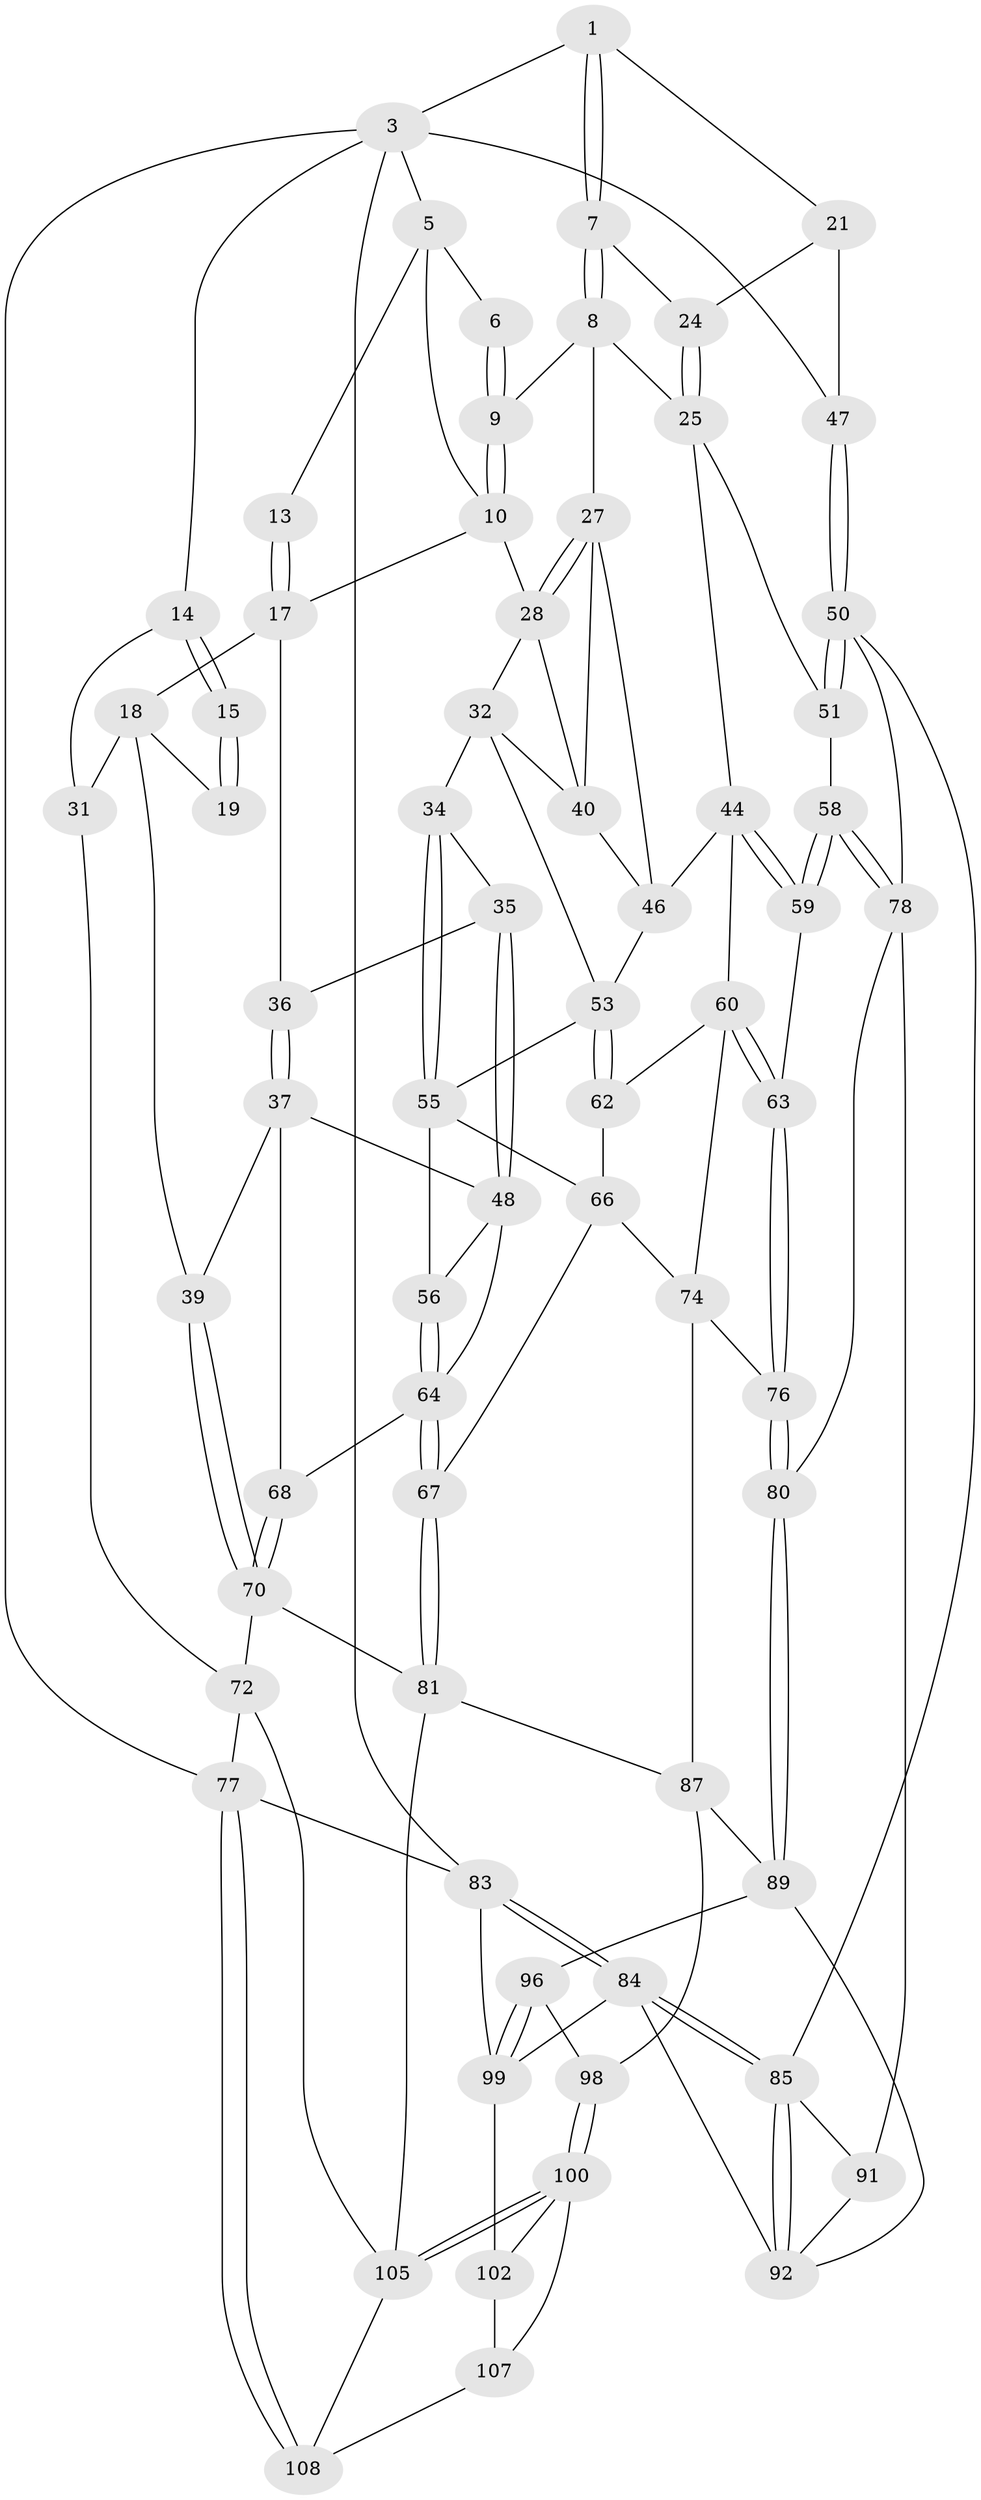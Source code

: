 // Generated by graph-tools (version 1.1) at 2025/24/03/03/25 07:24:34]
// undirected, 68 vertices, 153 edges
graph export_dot {
graph [start="1"]
  node [color=gray90,style=filled];
  1 [pos="+0.8273915381293525+0",super="+2"];
  3 [pos="+1+0",super="+4"];
  5 [pos="+0.3264691091277932+0",super="+12"];
  6 [pos="+0.5435423901805443+0"];
  7 [pos="+0.7617215966978551+0.1286231222122392",super="+22"];
  8 [pos="+0.7081616198487819+0.1490507792193277",super="+26"];
  9 [pos="+0.6519108201409892+0.11269918662720654"];
  10 [pos="+0.44814657875774605+0.18584457165782056",super="+11"];
  13 [pos="+0.22433341210445273+0.031007529184037323"];
  14 [pos="+0+0.1845011989692602"];
  15 [pos="+0+0.17939628435929764",super="+16"];
  17 [pos="+0.2130413390869952+0.24575470544422928",super="+20"];
  18 [pos="+0.18407903459901695+0.24099046022126408",super="+30"];
  19 [pos="+0.11133382861347729+0.1891571993509447"];
  21 [pos="+1+0",super="+23"];
  24 [pos="+0.9298845401494747+0.26507111472170436"];
  25 [pos="+0.8204714547838053+0.33296386139381656",super="+43"];
  27 [pos="+0.6797240184778837+0.25382417975857585",super="+42"];
  28 [pos="+0.4953971288070252+0.23044792882743498",super="+29"];
  31 [pos="+0+0.3528425936763404"];
  32 [pos="+0.40346396959017883+0.2836067122078914",super="+33"];
  34 [pos="+0.3590046000379606+0.31827645043402314"];
  35 [pos="+0.2771120378646864+0.29582479210633233"];
  36 [pos="+0.24004976032778147+0.27774533948286795"];
  37 [pos="+0.1141472625902502+0.436705020121313",super="+38"];
  39 [pos="+0.07243037768451378+0.43409333083183776"];
  40 [pos="+0.562674226913801+0.3057460810579937",super="+41"];
  44 [pos="+0.7480033599124728+0.41566210260874314",super="+45"];
  46 [pos="+0.6496004807065914+0.3928146313469871",super="+52"];
  47 [pos="+1+0.37356992137745954"];
  48 [pos="+0.2159341596140435+0.44637717146401473",super="+49"];
  50 [pos="+1+0.392946915076361",super="+82"];
  51 [pos="+0.8894918895166828+0.4581698597008272"];
  53 [pos="+0.5446650856983409+0.46711874730269287",super="+54"];
  55 [pos="+0.2854761814206096+0.44332323359782183",super="+57"];
  56 [pos="+0.25450087259383236+0.45379337369298584"];
  58 [pos="+0.824698297672873+0.5680813893042774"];
  59 [pos="+0.7866652220677648+0.5544865771200056"];
  60 [pos="+0.6857741180477509+0.5221139976012436",super="+61"];
  62 [pos="+0.5452553285301085+0.46854364356101713"];
  63 [pos="+0.7385502998629021+0.5639132437022204"];
  64 [pos="+0.2808168195589593+0.5853314486274988",super="+65"];
  66 [pos="+0.3685082510324506+0.6110579276076303",super="+69"];
  67 [pos="+0.3083640242123562+0.6106805023258681"];
  68 [pos="+0.14881842727558217+0.6138794019911608"];
  70 [pos="+0.07385315721947597+0.7619169416402772",super="+71"];
  72 [pos="+0+0.8497960326118847",super="+73"];
  74 [pos="+0.5845761653565802+0.6025214190370742",super="+75"];
  76 [pos="+0.6555535647210229+0.6509486451755618"];
  77 [pos="+0+1"];
  78 [pos="+0.863078868240593+0.6266345743776998",super="+79"];
  80 [pos="+0.6785861419131488+0.7439959739373991"];
  81 [pos="+0.12675670344996323+0.771392325836137",super="+88"];
  83 [pos="+1+1"];
  84 [pos="+1+0.9048096565561996",super="+95"];
  85 [pos="+1+0.8593823243825638",super="+86"];
  87 [pos="+0.4434608872404738+0.7872165945150199",super="+90"];
  89 [pos="+0.6748636152638968+0.7529749511718482",super="+94"];
  91 [pos="+0.892016404713531+0.7011242819612378"];
  92 [pos="+0.8762037214331829+0.8104647529151401",super="+93"];
  96 [pos="+0.8382185992143033+0.8830231119517721",super="+97"];
  98 [pos="+0.6514458166412879+0.806734606717923"];
  99 [pos="+0.861995970058889+0.9641301422884377",super="+103"];
  100 [pos="+0.6447192994571318+0.9564839659070588",super="+101"];
  102 [pos="+0.7543603934209879+0.9106470454643067",super="+104"];
  105 [pos="+0.4130060106833716+0.9348574210357228",super="+106"];
  107 [pos="+0.7463112496629821+1"];
  108 [pos="+0.36708461246169405+1"];
  1 -- 7;
  1 -- 7;
  1 -- 3;
  1 -- 21;
  3 -- 47;
  3 -- 83;
  3 -- 5;
  3 -- 77;
  3 -- 14;
  5 -- 6;
  5 -- 10;
  5 -- 13;
  6 -- 9;
  6 -- 9;
  7 -- 8;
  7 -- 8;
  7 -- 24;
  8 -- 9;
  8 -- 25;
  8 -- 27;
  9 -- 10;
  9 -- 10;
  10 -- 28;
  10 -- 17;
  13 -- 17;
  13 -- 17;
  14 -- 15;
  14 -- 15;
  14 -- 31;
  15 -- 19 [weight=2];
  15 -- 19;
  17 -- 18;
  17 -- 36;
  18 -- 19;
  18 -- 31;
  18 -- 39;
  21 -- 24;
  21 -- 47;
  24 -- 25;
  24 -- 25;
  25 -- 51;
  25 -- 44;
  27 -- 28;
  27 -- 28;
  27 -- 40;
  27 -- 46;
  28 -- 40;
  28 -- 32;
  31 -- 72;
  32 -- 34;
  32 -- 53;
  32 -- 40;
  34 -- 35;
  34 -- 55;
  34 -- 55;
  35 -- 36;
  35 -- 48;
  35 -- 48;
  36 -- 37;
  36 -- 37;
  37 -- 68;
  37 -- 39;
  37 -- 48;
  39 -- 70;
  39 -- 70;
  40 -- 46;
  44 -- 59;
  44 -- 59;
  44 -- 46;
  44 -- 60;
  46 -- 53;
  47 -- 50;
  47 -- 50;
  48 -- 56;
  48 -- 64;
  50 -- 51;
  50 -- 51;
  50 -- 78;
  50 -- 85;
  51 -- 58;
  53 -- 62;
  53 -- 62;
  53 -- 55;
  55 -- 56;
  55 -- 66;
  56 -- 64;
  56 -- 64;
  58 -- 59;
  58 -- 59;
  58 -- 78;
  58 -- 78;
  59 -- 63;
  60 -- 63;
  60 -- 63;
  60 -- 74;
  60 -- 62;
  62 -- 66;
  63 -- 76;
  63 -- 76;
  64 -- 67;
  64 -- 67;
  64 -- 68;
  66 -- 67;
  66 -- 74;
  67 -- 81;
  67 -- 81;
  68 -- 70;
  68 -- 70;
  70 -- 72;
  70 -- 81;
  72 -- 105;
  72 -- 77;
  74 -- 76;
  74 -- 87;
  76 -- 80;
  76 -- 80;
  77 -- 108;
  77 -- 108;
  77 -- 83;
  78 -- 80;
  78 -- 91;
  80 -- 89;
  80 -- 89;
  81 -- 105;
  81 -- 87;
  83 -- 84;
  83 -- 84;
  83 -- 99;
  84 -- 85;
  84 -- 85;
  84 -- 99;
  84 -- 92;
  85 -- 92;
  85 -- 92;
  85 -- 91;
  87 -- 89;
  87 -- 98;
  89 -- 96;
  89 -- 92;
  91 -- 92;
  96 -- 99;
  96 -- 99;
  96 -- 98;
  98 -- 100;
  98 -- 100;
  99 -- 102;
  100 -- 105;
  100 -- 105;
  100 -- 107;
  100 -- 102;
  102 -- 107;
  105 -- 108;
  107 -- 108;
}
